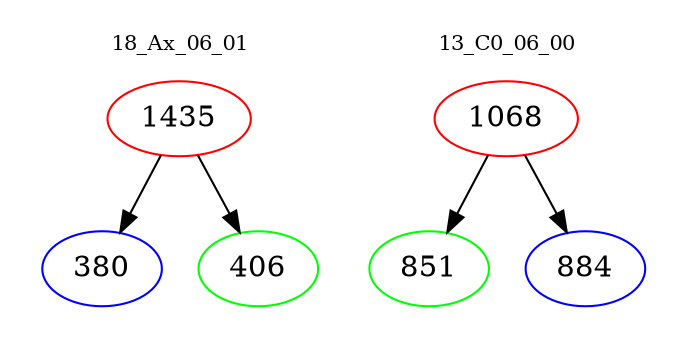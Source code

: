 digraph{
subgraph cluster_0 {
color = white
label = "18_Ax_06_01";
fontsize=10;
T0_1435 [label="1435", color="red"]
T0_1435 -> T0_380 [color="black"]
T0_380 [label="380", color="blue"]
T0_1435 -> T0_406 [color="black"]
T0_406 [label="406", color="green"]
}
subgraph cluster_1 {
color = white
label = "13_C0_06_00";
fontsize=10;
T1_1068 [label="1068", color="red"]
T1_1068 -> T1_851 [color="black"]
T1_851 [label="851", color="green"]
T1_1068 -> T1_884 [color="black"]
T1_884 [label="884", color="blue"]
}
}
